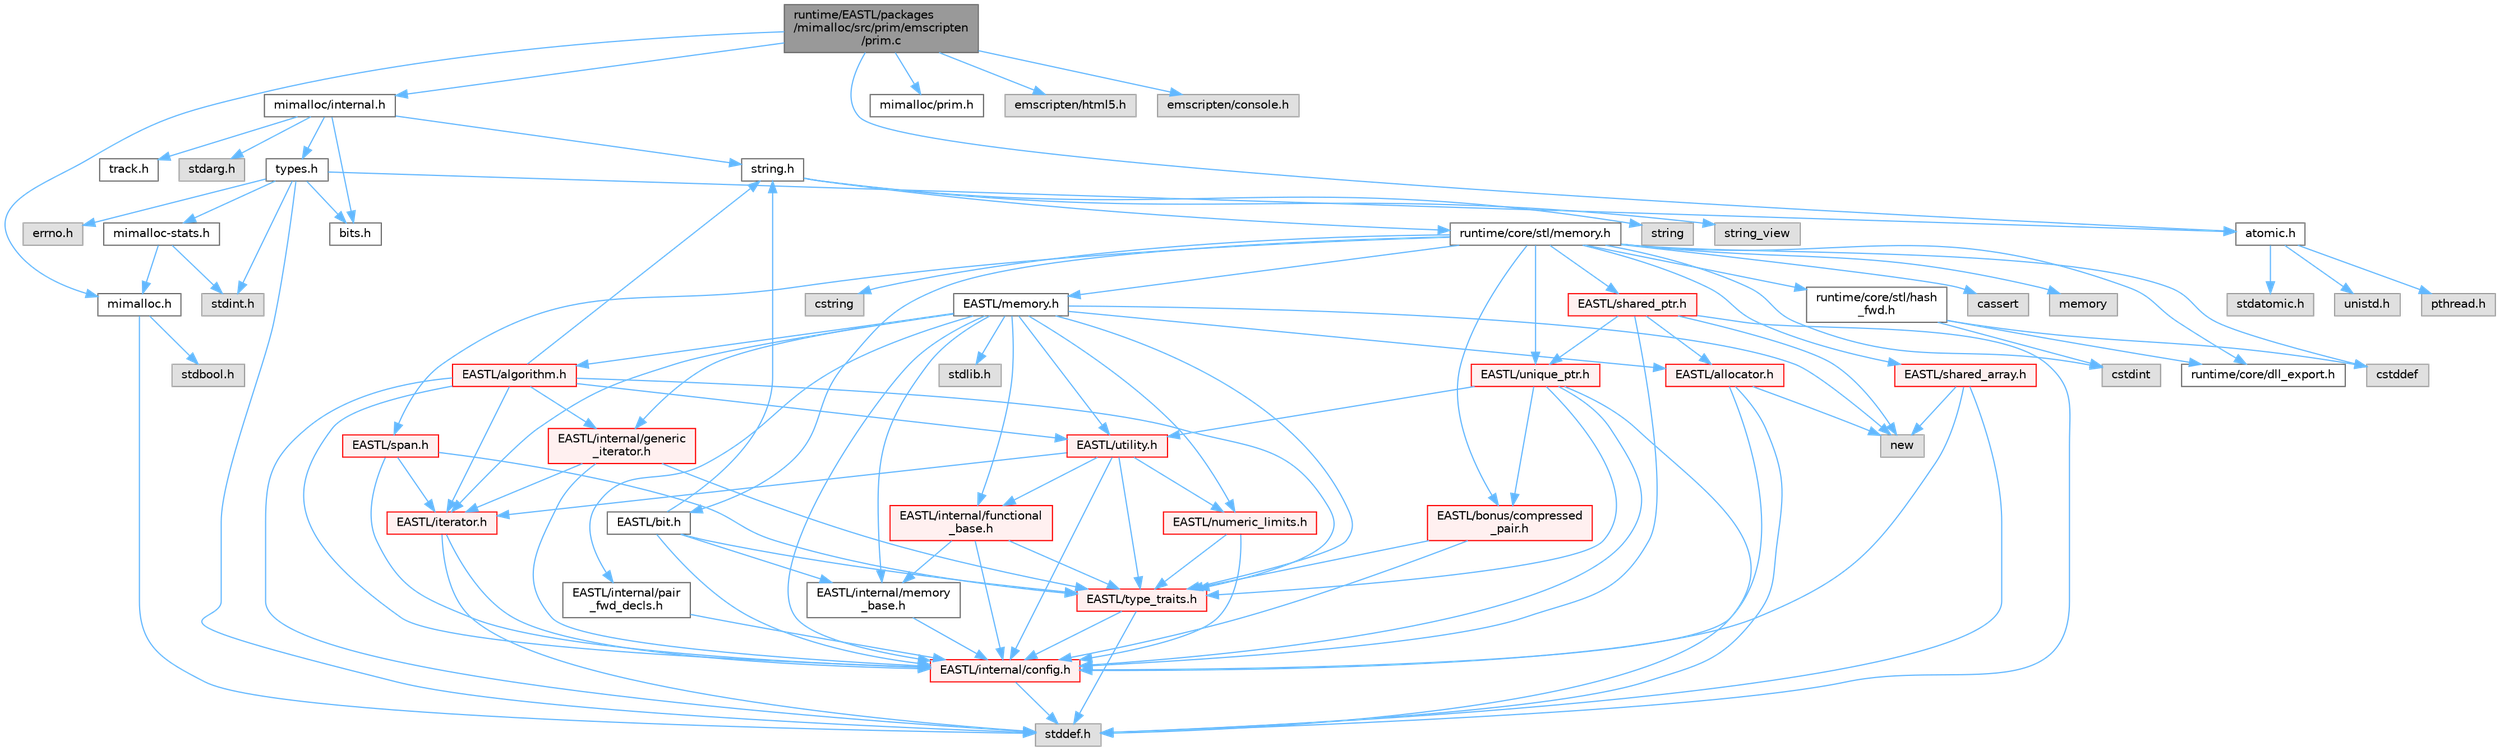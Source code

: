 digraph "runtime/EASTL/packages/mimalloc/src/prim/emscripten/prim.c"
{
 // LATEX_PDF_SIZE
  bgcolor="transparent";
  edge [fontname=Helvetica,fontsize=10,labelfontname=Helvetica,labelfontsize=10];
  node [fontname=Helvetica,fontsize=10,shape=box,height=0.2,width=0.4];
  Node1 [id="Node000001",label="runtime/EASTL/packages\l/mimalloc/src/prim/emscripten\l/prim.c",height=0.2,width=0.4,color="gray40", fillcolor="grey60", style="filled", fontcolor="black",tooltip=" "];
  Node1 -> Node2 [id="edge110_Node000001_Node000002",color="steelblue1",style="solid",tooltip=" "];
  Node2 [id="Node000002",label="mimalloc.h",height=0.2,width=0.4,color="grey40", fillcolor="white", style="filled",URL="$mimalloc_8h.html",tooltip=" "];
  Node2 -> Node3 [id="edge111_Node000002_Node000003",color="steelblue1",style="solid",tooltip=" "];
  Node3 [id="Node000003",label="stddef.h",height=0.2,width=0.4,color="grey60", fillcolor="#E0E0E0", style="filled",tooltip=" "];
  Node2 -> Node4 [id="edge112_Node000002_Node000004",color="steelblue1",style="solid",tooltip=" "];
  Node4 [id="Node000004",label="stdbool.h",height=0.2,width=0.4,color="grey60", fillcolor="#E0E0E0", style="filled",tooltip=" "];
  Node1 -> Node5 [id="edge113_Node000001_Node000005",color="steelblue1",style="solid",tooltip=" "];
  Node5 [id="Node000005",label="mimalloc/internal.h",height=0.2,width=0.4,color="grey40", fillcolor="white", style="filled",URL="$_e_a_s_t_l_2packages_2mimalloc_2include_2mimalloc_2internal_8h.html",tooltip=" "];
  Node5 -> Node6 [id="edge114_Node000005_Node000006",color="steelblue1",style="solid",tooltip=" "];
  Node6 [id="Node000006",label="types.h",height=0.2,width=0.4,color="grey40", fillcolor="white", style="filled",URL="$types_8h.html",tooltip=" "];
  Node6 -> Node7 [id="edge115_Node000006_Node000007",color="steelblue1",style="solid",tooltip=" "];
  Node7 [id="Node000007",label="mimalloc-stats.h",height=0.2,width=0.4,color="grey40", fillcolor="white", style="filled",URL="$mimalloc-stats_8h.html",tooltip=" "];
  Node7 -> Node2 [id="edge116_Node000007_Node000002",color="steelblue1",style="solid",tooltip=" "];
  Node7 -> Node8 [id="edge117_Node000007_Node000008",color="steelblue1",style="solid",tooltip=" "];
  Node8 [id="Node000008",label="stdint.h",height=0.2,width=0.4,color="grey60", fillcolor="#E0E0E0", style="filled",tooltip=" "];
  Node6 -> Node3 [id="edge118_Node000006_Node000003",color="steelblue1",style="solid",tooltip=" "];
  Node6 -> Node8 [id="edge119_Node000006_Node000008",color="steelblue1",style="solid",tooltip=" "];
  Node6 -> Node9 [id="edge120_Node000006_Node000009",color="steelblue1",style="solid",tooltip=" "];
  Node9 [id="Node000009",label="errno.h",height=0.2,width=0.4,color="grey60", fillcolor="#E0E0E0", style="filled",tooltip=" "];
  Node6 -> Node10 [id="edge121_Node000006_Node000010",color="steelblue1",style="solid",tooltip=" "];
  Node10 [id="Node000010",label="bits.h",height=0.2,width=0.4,color="grey40", fillcolor="white", style="filled",URL="$bits_8h.html",tooltip=" "];
  Node6 -> Node11 [id="edge122_Node000006_Node000011",color="steelblue1",style="solid",tooltip=" "];
  Node11 [id="Node000011",label="atomic.h",height=0.2,width=0.4,color="grey40", fillcolor="white", style="filled",URL="$_e_a_s_t_l_2packages_2mimalloc_2include_2mimalloc_2atomic_8h.html",tooltip=" "];
  Node11 -> Node12 [id="edge123_Node000011_Node000012",color="steelblue1",style="solid",tooltip=" "];
  Node12 [id="Node000012",label="pthread.h",height=0.2,width=0.4,color="grey60", fillcolor="#E0E0E0", style="filled",tooltip=" "];
  Node11 -> Node13 [id="edge124_Node000011_Node000013",color="steelblue1",style="solid",tooltip=" "];
  Node13 [id="Node000013",label="stdatomic.h",height=0.2,width=0.4,color="grey60", fillcolor="#E0E0E0", style="filled",tooltip=" "];
  Node11 -> Node14 [id="edge125_Node000011_Node000014",color="steelblue1",style="solid",tooltip=" "];
  Node14 [id="Node000014",label="unistd.h",height=0.2,width=0.4,color="grey60", fillcolor="#E0E0E0", style="filled",tooltip=" "];
  Node5 -> Node15 [id="edge126_Node000005_Node000015",color="steelblue1",style="solid",tooltip=" "];
  Node15 [id="Node000015",label="track.h",height=0.2,width=0.4,color="grey40", fillcolor="white", style="filled",URL="$track_8h.html",tooltip=" "];
  Node5 -> Node10 [id="edge127_Node000005_Node000010",color="steelblue1",style="solid",tooltip=" "];
  Node5 -> Node16 [id="edge128_Node000005_Node000016",color="steelblue1",style="solid",tooltip=" "];
  Node16 [id="Node000016",label="stdarg.h",height=0.2,width=0.4,color="grey60", fillcolor="#E0E0E0", style="filled",tooltip=" "];
  Node5 -> Node17 [id="edge129_Node000005_Node000017",color="steelblue1",style="solid",tooltip=" "];
  Node17 [id="Node000017",label="string.h",height=0.2,width=0.4,color="grey40", fillcolor="white", style="filled",URL="$string_8h.html",tooltip=" "];
  Node17 -> Node18 [id="edge130_Node000017_Node000018",color="steelblue1",style="solid",tooltip=" "];
  Node18 [id="Node000018",label="string",height=0.2,width=0.4,color="grey60", fillcolor="#E0E0E0", style="filled",tooltip=" "];
  Node17 -> Node19 [id="edge131_Node000017_Node000019",color="steelblue1",style="solid",tooltip=" "];
  Node19 [id="Node000019",label="string_view",height=0.2,width=0.4,color="grey60", fillcolor="#E0E0E0", style="filled",tooltip=" "];
  Node17 -> Node20 [id="edge132_Node000017_Node000020",color="steelblue1",style="solid",tooltip=" "];
  Node20 [id="Node000020",label="runtime/core/stl/memory.h",height=0.2,width=0.4,color="grey40", fillcolor="white", style="filled",URL="$core_2stl_2memory_8h.html",tooltip=" "];
  Node20 -> Node21 [id="edge133_Node000020_Node000021",color="steelblue1",style="solid",tooltip=" "];
  Node21 [id="Node000021",label="cstddef",height=0.2,width=0.4,color="grey60", fillcolor="#E0E0E0", style="filled",tooltip=" "];
  Node20 -> Node22 [id="edge134_Node000020_Node000022",color="steelblue1",style="solid",tooltip=" "];
  Node22 [id="Node000022",label="cstdint",height=0.2,width=0.4,color="grey60", fillcolor="#E0E0E0", style="filled",tooltip=" "];
  Node20 -> Node23 [id="edge135_Node000020_Node000023",color="steelblue1",style="solid",tooltip=" "];
  Node23 [id="Node000023",label="cassert",height=0.2,width=0.4,color="grey60", fillcolor="#E0E0E0", style="filled",tooltip=" "];
  Node20 -> Node24 [id="edge136_Node000020_Node000024",color="steelblue1",style="solid",tooltip=" "];
  Node24 [id="Node000024",label="memory",height=0.2,width=0.4,color="grey60", fillcolor="#E0E0E0", style="filled",tooltip=" "];
  Node20 -> Node25 [id="edge137_Node000020_Node000025",color="steelblue1",style="solid",tooltip=" "];
  Node25 [id="Node000025",label="cstring",height=0.2,width=0.4,color="grey60", fillcolor="#E0E0E0", style="filled",tooltip=" "];
  Node20 -> Node26 [id="edge138_Node000020_Node000026",color="steelblue1",style="solid",tooltip=" "];
  Node26 [id="Node000026",label="EASTL/bit.h",height=0.2,width=0.4,color="grey40", fillcolor="white", style="filled",URL="$bit_8h.html",tooltip=" "];
  Node26 -> Node27 [id="edge139_Node000026_Node000027",color="steelblue1",style="solid",tooltip=" "];
  Node27 [id="Node000027",label="EASTL/internal/config.h",height=0.2,width=0.4,color="red", fillcolor="#FFF0F0", style="filled",URL="$config_8h.html",tooltip=" "];
  Node27 -> Node3 [id="edge140_Node000027_Node000003",color="steelblue1",style="solid",tooltip=" "];
  Node26 -> Node35 [id="edge141_Node000026_Node000035",color="steelblue1",style="solid",tooltip=" "];
  Node35 [id="Node000035",label="EASTL/internal/memory\l_base.h",height=0.2,width=0.4,color="grey40", fillcolor="white", style="filled",URL="$memory__base_8h.html",tooltip=" "];
  Node35 -> Node27 [id="edge142_Node000035_Node000027",color="steelblue1",style="solid",tooltip=" "];
  Node26 -> Node36 [id="edge143_Node000026_Node000036",color="steelblue1",style="solid",tooltip=" "];
  Node36 [id="Node000036",label="EASTL/type_traits.h",height=0.2,width=0.4,color="red", fillcolor="#FFF0F0", style="filled",URL="$_e_a_s_t_l_2include_2_e_a_s_t_l_2type__traits_8h.html",tooltip=" "];
  Node36 -> Node27 [id="edge144_Node000036_Node000027",color="steelblue1",style="solid",tooltip=" "];
  Node36 -> Node3 [id="edge145_Node000036_Node000003",color="steelblue1",style="solid",tooltip=" "];
  Node26 -> Node17 [id="edge146_Node000026_Node000017",color="steelblue1",style="solid",tooltip=" "];
  Node20 -> Node46 [id="edge147_Node000020_Node000046",color="steelblue1",style="solid",tooltip=" "];
  Node46 [id="Node000046",label="EASTL/memory.h",height=0.2,width=0.4,color="grey40", fillcolor="white", style="filled",URL="$_e_a_s_t_l_2include_2_e_a_s_t_l_2memory_8h.html",tooltip=" "];
  Node46 -> Node27 [id="edge148_Node000046_Node000027",color="steelblue1",style="solid",tooltip=" "];
  Node46 -> Node35 [id="edge149_Node000046_Node000035",color="steelblue1",style="solid",tooltip=" "];
  Node46 -> Node47 [id="edge150_Node000046_Node000047",color="steelblue1",style="solid",tooltip=" "];
  Node47 [id="Node000047",label="EASTL/internal/generic\l_iterator.h",height=0.2,width=0.4,color="red", fillcolor="#FFF0F0", style="filled",URL="$generic__iterator_8h.html",tooltip=" "];
  Node47 -> Node27 [id="edge151_Node000047_Node000027",color="steelblue1",style="solid",tooltip=" "];
  Node47 -> Node48 [id="edge152_Node000047_Node000048",color="steelblue1",style="solid",tooltip=" "];
  Node48 [id="Node000048",label="EASTL/iterator.h",height=0.2,width=0.4,color="red", fillcolor="#FFF0F0", style="filled",URL="$_e_a_s_t_l_2include_2_e_a_s_t_l_2iterator_8h.html",tooltip=" "];
  Node48 -> Node27 [id="edge153_Node000048_Node000027",color="steelblue1",style="solid",tooltip=" "];
  Node48 -> Node3 [id="edge154_Node000048_Node000003",color="steelblue1",style="solid",tooltip=" "];
  Node47 -> Node36 [id="edge155_Node000047_Node000036",color="steelblue1",style="solid",tooltip=" "];
  Node46 -> Node51 [id="edge156_Node000046_Node000051",color="steelblue1",style="solid",tooltip=" "];
  Node51 [id="Node000051",label="EASTL/internal/pair\l_fwd_decls.h",height=0.2,width=0.4,color="grey40", fillcolor="white", style="filled",URL="$pair__fwd__decls_8h.html",tooltip=" "];
  Node51 -> Node27 [id="edge157_Node000051_Node000027",color="steelblue1",style="solid",tooltip=" "];
  Node46 -> Node52 [id="edge158_Node000046_Node000052",color="steelblue1",style="solid",tooltip=" "];
  Node52 [id="Node000052",label="EASTL/internal/functional\l_base.h",height=0.2,width=0.4,color="red", fillcolor="#FFF0F0", style="filled",URL="$functional__base_8h.html",tooltip=" "];
  Node52 -> Node27 [id="edge159_Node000052_Node000027",color="steelblue1",style="solid",tooltip=" "];
  Node52 -> Node35 [id="edge160_Node000052_Node000035",color="steelblue1",style="solid",tooltip=" "];
  Node52 -> Node36 [id="edge161_Node000052_Node000036",color="steelblue1",style="solid",tooltip=" "];
  Node46 -> Node53 [id="edge162_Node000046_Node000053",color="steelblue1",style="solid",tooltip=" "];
  Node53 [id="Node000053",label="EASTL/algorithm.h",height=0.2,width=0.4,color="red", fillcolor="#FFF0F0", style="filled",URL="$_e_a_s_t_l_2include_2_e_a_s_t_l_2algorithm_8h.html",tooltip=" "];
  Node53 -> Node27 [id="edge163_Node000053_Node000027",color="steelblue1",style="solid",tooltip=" "];
  Node53 -> Node36 [id="edge164_Node000053_Node000036",color="steelblue1",style="solid",tooltip=" "];
  Node53 -> Node48 [id="edge165_Node000053_Node000048",color="steelblue1",style="solid",tooltip=" "];
  Node53 -> Node63 [id="edge166_Node000053_Node000063",color="steelblue1",style="solid",tooltip=" "];
  Node63 [id="Node000063",label="EASTL/utility.h",height=0.2,width=0.4,color="red", fillcolor="#FFF0F0", style="filled",URL="$_e_a_s_t_l_2include_2_e_a_s_t_l_2utility_8h.html",tooltip=" "];
  Node63 -> Node27 [id="edge167_Node000063_Node000027",color="steelblue1",style="solid",tooltip=" "];
  Node63 -> Node36 [id="edge168_Node000063_Node000036",color="steelblue1",style="solid",tooltip=" "];
  Node63 -> Node48 [id="edge169_Node000063_Node000048",color="steelblue1",style="solid",tooltip=" "];
  Node63 -> Node64 [id="edge170_Node000063_Node000064",color="steelblue1",style="solid",tooltip=" "];
  Node64 [id="Node000064",label="EASTL/numeric_limits.h",height=0.2,width=0.4,color="red", fillcolor="#FFF0F0", style="filled",URL="$numeric__limits_8h.html",tooltip=" "];
  Node64 -> Node27 [id="edge171_Node000064_Node000027",color="steelblue1",style="solid",tooltip=" "];
  Node64 -> Node36 [id="edge172_Node000064_Node000036",color="steelblue1",style="solid",tooltip=" "];
  Node63 -> Node52 [id="edge173_Node000063_Node000052",color="steelblue1",style="solid",tooltip=" "];
  Node53 -> Node47 [id="edge174_Node000053_Node000047",color="steelblue1",style="solid",tooltip=" "];
  Node53 -> Node3 [id="edge175_Node000053_Node000003",color="steelblue1",style="solid",tooltip=" "];
  Node53 -> Node17 [id="edge176_Node000053_Node000017",color="steelblue1",style="solid",tooltip=" "];
  Node46 -> Node36 [id="edge177_Node000046_Node000036",color="steelblue1",style="solid",tooltip=" "];
  Node46 -> Node60 [id="edge178_Node000046_Node000060",color="steelblue1",style="solid",tooltip=" "];
  Node60 [id="Node000060",label="EASTL/allocator.h",height=0.2,width=0.4,color="red", fillcolor="#FFF0F0", style="filled",URL="$allocator_8h.html",tooltip=" "];
  Node60 -> Node27 [id="edge179_Node000060_Node000027",color="steelblue1",style="solid",tooltip=" "];
  Node60 -> Node3 [id="edge180_Node000060_Node000003",color="steelblue1",style="solid",tooltip=" "];
  Node60 -> Node61 [id="edge181_Node000060_Node000061",color="steelblue1",style="solid",tooltip=" "];
  Node61 [id="Node000061",label="new",height=0.2,width=0.4,color="grey60", fillcolor="#E0E0E0", style="filled",tooltip=" "];
  Node46 -> Node48 [id="edge182_Node000046_Node000048",color="steelblue1",style="solid",tooltip=" "];
  Node46 -> Node63 [id="edge183_Node000046_Node000063",color="steelblue1",style="solid",tooltip=" "];
  Node46 -> Node64 [id="edge184_Node000046_Node000064",color="steelblue1",style="solid",tooltip=" "];
  Node46 -> Node73 [id="edge185_Node000046_Node000073",color="steelblue1",style="solid",tooltip=" "];
  Node73 [id="Node000073",label="stdlib.h",height=0.2,width=0.4,color="grey60", fillcolor="#E0E0E0", style="filled",tooltip=" "];
  Node46 -> Node61 [id="edge186_Node000046_Node000061",color="steelblue1",style="solid",tooltip=" "];
  Node20 -> Node74 [id="edge187_Node000020_Node000074",color="steelblue1",style="solid",tooltip=" "];
  Node74 [id="Node000074",label="EASTL/shared_array.h",height=0.2,width=0.4,color="red", fillcolor="#FFF0F0", style="filled",URL="$shared__array_8h.html",tooltip=" "];
  Node74 -> Node27 [id="edge188_Node000074_Node000027",color="steelblue1",style="solid",tooltip=" "];
  Node74 -> Node61 [id="edge189_Node000074_Node000061",color="steelblue1",style="solid",tooltip=" "];
  Node74 -> Node3 [id="edge190_Node000074_Node000003",color="steelblue1",style="solid",tooltip=" "];
  Node20 -> Node77 [id="edge191_Node000020_Node000077",color="steelblue1",style="solid",tooltip=" "];
  Node77 [id="Node000077",label="EASTL/unique_ptr.h",height=0.2,width=0.4,color="red", fillcolor="#FFF0F0", style="filled",URL="$unique__ptr_8h.html",tooltip=" "];
  Node77 -> Node78 [id="edge192_Node000077_Node000078",color="steelblue1",style="solid",tooltip=" "];
  Node78 [id="Node000078",label="EASTL/bonus/compressed\l_pair.h",height=0.2,width=0.4,color="red", fillcolor="#FFF0F0", style="filled",URL="$compressed__pair_8h.html",tooltip=" "];
  Node78 -> Node27 [id="edge193_Node000078_Node000027",color="steelblue1",style="solid",tooltip=" "];
  Node78 -> Node36 [id="edge194_Node000078_Node000036",color="steelblue1",style="solid",tooltip=" "];
  Node77 -> Node27 [id="edge195_Node000077_Node000027",color="steelblue1",style="solid",tooltip=" "];
  Node77 -> Node36 [id="edge196_Node000077_Node000036",color="steelblue1",style="solid",tooltip=" "];
  Node77 -> Node63 [id="edge197_Node000077_Node000063",color="steelblue1",style="solid",tooltip=" "];
  Node77 -> Node3 [id="edge198_Node000077_Node000003",color="steelblue1",style="solid",tooltip=" "];
  Node20 -> Node80 [id="edge199_Node000020_Node000080",color="steelblue1",style="solid",tooltip=" "];
  Node80 [id="Node000080",label="EASTL/shared_ptr.h",height=0.2,width=0.4,color="red", fillcolor="#FFF0F0", style="filled",URL="$shared__ptr_8h.html",tooltip=" "];
  Node80 -> Node27 [id="edge200_Node000080_Node000027",color="steelblue1",style="solid",tooltip=" "];
  Node80 -> Node77 [id="edge201_Node000080_Node000077",color="steelblue1",style="solid",tooltip=" "];
  Node80 -> Node60 [id="edge202_Node000080_Node000060",color="steelblue1",style="solid",tooltip=" "];
  Node80 -> Node61 [id="edge203_Node000080_Node000061",color="steelblue1",style="solid",tooltip=" "];
  Node80 -> Node3 [id="edge204_Node000080_Node000003",color="steelblue1",style="solid",tooltip=" "];
  Node20 -> Node160 [id="edge205_Node000020_Node000160",color="steelblue1",style="solid",tooltip=" "];
  Node160 [id="Node000160",label="EASTL/span.h",height=0.2,width=0.4,color="red", fillcolor="#FFF0F0", style="filled",URL="$span_8h.html",tooltip=" "];
  Node160 -> Node27 [id="edge206_Node000160_Node000027",color="steelblue1",style="solid",tooltip=" "];
  Node160 -> Node36 [id="edge207_Node000160_Node000036",color="steelblue1",style="solid",tooltip=" "];
  Node160 -> Node48 [id="edge208_Node000160_Node000048",color="steelblue1",style="solid",tooltip=" "];
  Node20 -> Node78 [id="edge209_Node000020_Node000078",color="steelblue1",style="solid",tooltip=" "];
  Node20 -> Node163 [id="edge210_Node000020_Node000163",color="steelblue1",style="solid",tooltip=" "];
  Node163 [id="Node000163",label="runtime/core/dll_export.h",height=0.2,width=0.4,color="grey40", fillcolor="white", style="filled",URL="$dll__export_8h.html",tooltip=" "];
  Node20 -> Node164 [id="edge211_Node000020_Node000164",color="steelblue1",style="solid",tooltip=" "];
  Node164 [id="Node000164",label="runtime/core/stl/hash\l_fwd.h",height=0.2,width=0.4,color="grey40", fillcolor="white", style="filled",URL="$hash__fwd_8h.html",tooltip=" "];
  Node164 -> Node21 [id="edge212_Node000164_Node000021",color="steelblue1",style="solid",tooltip=" "];
  Node164 -> Node22 [id="edge213_Node000164_Node000022",color="steelblue1",style="solid",tooltip=" "];
  Node164 -> Node163 [id="edge214_Node000164_Node000163",color="steelblue1",style="solid",tooltip=" "];
  Node1 -> Node11 [id="edge215_Node000001_Node000011",color="steelblue1",style="solid",tooltip=" "];
  Node1 -> Node165 [id="edge216_Node000001_Node000165",color="steelblue1",style="solid",tooltip=" "];
  Node165 [id="Node000165",label="mimalloc/prim.h",height=0.2,width=0.4,color="grey40", fillcolor="white", style="filled",URL="$prim_8h.html",tooltip=" "];
  Node1 -> Node166 [id="edge217_Node000001_Node000166",color="steelblue1",style="solid",tooltip=" "];
  Node166 [id="Node000166",label="emscripten/html5.h",height=0.2,width=0.4,color="grey60", fillcolor="#E0E0E0", style="filled",tooltip=" "];
  Node1 -> Node167 [id="edge218_Node000001_Node000167",color="steelblue1",style="solid",tooltip=" "];
  Node167 [id="Node000167",label="emscripten/console.h",height=0.2,width=0.4,color="grey60", fillcolor="#E0E0E0", style="filled",tooltip=" "];
}
